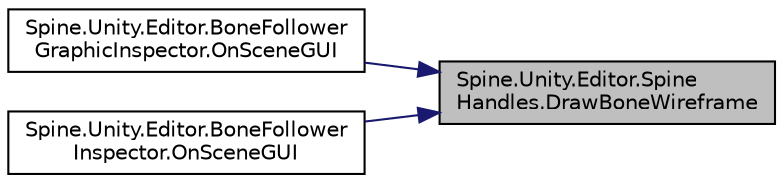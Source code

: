 digraph "Spine.Unity.Editor.SpineHandles.DrawBoneWireframe"
{
 // LATEX_PDF_SIZE
  edge [fontname="Helvetica",fontsize="10",labelfontname="Helvetica",labelfontsize="10"];
  node [fontname="Helvetica",fontsize="10",shape=record];
  rankdir="RL";
  Node1 [label="Spine.Unity.Editor.Spine\lHandles.DrawBoneWireframe",height=0.2,width=0.4,color="black", fillcolor="grey75", style="filled", fontcolor="black",tooltip=" "];
  Node1 -> Node2 [dir="back",color="midnightblue",fontsize="10",style="solid"];
  Node2 [label="Spine.Unity.Editor.BoneFollower\lGraphicInspector.OnSceneGUI",height=0.2,width=0.4,color="black", fillcolor="white", style="filled",URL="$class_spine_1_1_unity_1_1_editor_1_1_bone_follower_graphic_inspector.html#ad4a7d610d80e27c3f0c730396a62306e",tooltip=" "];
  Node1 -> Node3 [dir="back",color="midnightblue",fontsize="10",style="solid"];
  Node3 [label="Spine.Unity.Editor.BoneFollower\lInspector.OnSceneGUI",height=0.2,width=0.4,color="black", fillcolor="white", style="filled",URL="$class_spine_1_1_unity_1_1_editor_1_1_bone_follower_inspector.html#aab25ef10107ae2eeb9b8255594893fac",tooltip=" "];
}
